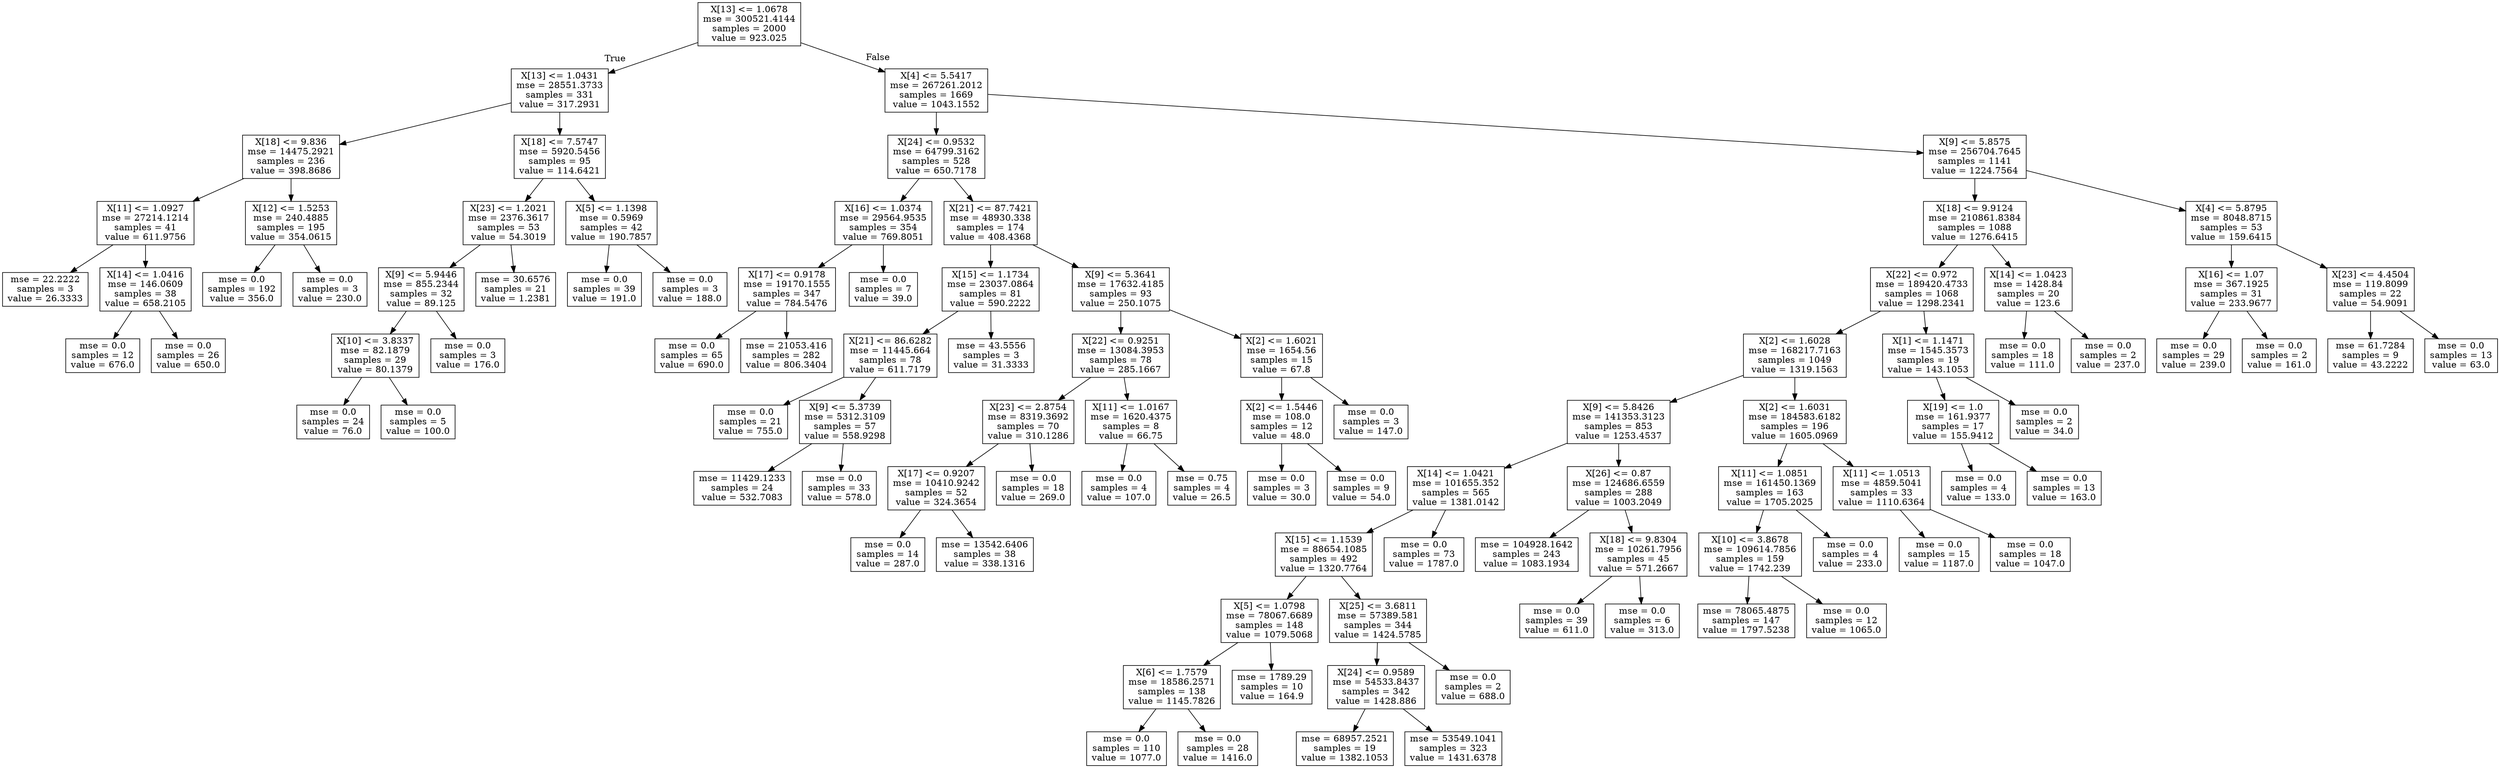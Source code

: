 digraph Tree {
node [shape=box] ;
0 [label="X[13] <= 1.0678\nmse = 300521.4144\nsamples = 2000\nvalue = 923.025"] ;
1 [label="X[13] <= 1.0431\nmse = 28551.3733\nsamples = 331\nvalue = 317.2931"] ;
0 -> 1 [labeldistance=2.5, labelangle=45, headlabel="True"] ;
2 [label="X[18] <= 9.836\nmse = 14475.2921\nsamples = 236\nvalue = 398.8686"] ;
1 -> 2 ;
3 [label="X[11] <= 1.0927\nmse = 27214.1214\nsamples = 41\nvalue = 611.9756"] ;
2 -> 3 ;
4 [label="mse = 22.2222\nsamples = 3\nvalue = 26.3333"] ;
3 -> 4 ;
5 [label="X[14] <= 1.0416\nmse = 146.0609\nsamples = 38\nvalue = 658.2105"] ;
3 -> 5 ;
6 [label="mse = 0.0\nsamples = 12\nvalue = 676.0"] ;
5 -> 6 ;
7 [label="mse = 0.0\nsamples = 26\nvalue = 650.0"] ;
5 -> 7 ;
8 [label="X[12] <= 1.5253\nmse = 240.4885\nsamples = 195\nvalue = 354.0615"] ;
2 -> 8 ;
9 [label="mse = 0.0\nsamples = 192\nvalue = 356.0"] ;
8 -> 9 ;
10 [label="mse = 0.0\nsamples = 3\nvalue = 230.0"] ;
8 -> 10 ;
11 [label="X[18] <= 7.5747\nmse = 5920.5456\nsamples = 95\nvalue = 114.6421"] ;
1 -> 11 ;
12 [label="X[23] <= 1.2021\nmse = 2376.3617\nsamples = 53\nvalue = 54.3019"] ;
11 -> 12 ;
13 [label="X[9] <= 5.9446\nmse = 855.2344\nsamples = 32\nvalue = 89.125"] ;
12 -> 13 ;
14 [label="X[10] <= 3.8337\nmse = 82.1879\nsamples = 29\nvalue = 80.1379"] ;
13 -> 14 ;
15 [label="mse = 0.0\nsamples = 24\nvalue = 76.0"] ;
14 -> 15 ;
16 [label="mse = 0.0\nsamples = 5\nvalue = 100.0"] ;
14 -> 16 ;
17 [label="mse = 0.0\nsamples = 3\nvalue = 176.0"] ;
13 -> 17 ;
18 [label="mse = 30.6576\nsamples = 21\nvalue = 1.2381"] ;
12 -> 18 ;
19 [label="X[5] <= 1.1398\nmse = 0.5969\nsamples = 42\nvalue = 190.7857"] ;
11 -> 19 ;
20 [label="mse = 0.0\nsamples = 39\nvalue = 191.0"] ;
19 -> 20 ;
21 [label="mse = 0.0\nsamples = 3\nvalue = 188.0"] ;
19 -> 21 ;
22 [label="X[4] <= 5.5417\nmse = 267261.2012\nsamples = 1669\nvalue = 1043.1552"] ;
0 -> 22 [labeldistance=2.5, labelangle=-45, headlabel="False"] ;
23 [label="X[24] <= 0.9532\nmse = 64799.3162\nsamples = 528\nvalue = 650.7178"] ;
22 -> 23 ;
24 [label="X[16] <= 1.0374\nmse = 29564.9535\nsamples = 354\nvalue = 769.8051"] ;
23 -> 24 ;
25 [label="X[17] <= 0.9178\nmse = 19170.1555\nsamples = 347\nvalue = 784.5476"] ;
24 -> 25 ;
26 [label="mse = 0.0\nsamples = 65\nvalue = 690.0"] ;
25 -> 26 ;
27 [label="mse = 21053.416\nsamples = 282\nvalue = 806.3404"] ;
25 -> 27 ;
28 [label="mse = 0.0\nsamples = 7\nvalue = 39.0"] ;
24 -> 28 ;
29 [label="X[21] <= 87.7421\nmse = 48930.338\nsamples = 174\nvalue = 408.4368"] ;
23 -> 29 ;
30 [label="X[15] <= 1.1734\nmse = 23037.0864\nsamples = 81\nvalue = 590.2222"] ;
29 -> 30 ;
31 [label="X[21] <= 86.6282\nmse = 11445.664\nsamples = 78\nvalue = 611.7179"] ;
30 -> 31 ;
32 [label="mse = 0.0\nsamples = 21\nvalue = 755.0"] ;
31 -> 32 ;
33 [label="X[9] <= 5.3739\nmse = 5312.3109\nsamples = 57\nvalue = 558.9298"] ;
31 -> 33 ;
34 [label="mse = 11429.1233\nsamples = 24\nvalue = 532.7083"] ;
33 -> 34 ;
35 [label="mse = 0.0\nsamples = 33\nvalue = 578.0"] ;
33 -> 35 ;
36 [label="mse = 43.5556\nsamples = 3\nvalue = 31.3333"] ;
30 -> 36 ;
37 [label="X[9] <= 5.3641\nmse = 17632.4185\nsamples = 93\nvalue = 250.1075"] ;
29 -> 37 ;
38 [label="X[22] <= 0.9251\nmse = 13084.3953\nsamples = 78\nvalue = 285.1667"] ;
37 -> 38 ;
39 [label="X[23] <= 2.8754\nmse = 8319.3692\nsamples = 70\nvalue = 310.1286"] ;
38 -> 39 ;
40 [label="X[17] <= 0.9207\nmse = 10410.9242\nsamples = 52\nvalue = 324.3654"] ;
39 -> 40 ;
41 [label="mse = 0.0\nsamples = 14\nvalue = 287.0"] ;
40 -> 41 ;
42 [label="mse = 13542.6406\nsamples = 38\nvalue = 338.1316"] ;
40 -> 42 ;
43 [label="mse = 0.0\nsamples = 18\nvalue = 269.0"] ;
39 -> 43 ;
44 [label="X[11] <= 1.0167\nmse = 1620.4375\nsamples = 8\nvalue = 66.75"] ;
38 -> 44 ;
45 [label="mse = 0.0\nsamples = 4\nvalue = 107.0"] ;
44 -> 45 ;
46 [label="mse = 0.75\nsamples = 4\nvalue = 26.5"] ;
44 -> 46 ;
47 [label="X[2] <= 1.6021\nmse = 1654.56\nsamples = 15\nvalue = 67.8"] ;
37 -> 47 ;
48 [label="X[2] <= 1.5446\nmse = 108.0\nsamples = 12\nvalue = 48.0"] ;
47 -> 48 ;
49 [label="mse = 0.0\nsamples = 3\nvalue = 30.0"] ;
48 -> 49 ;
50 [label="mse = 0.0\nsamples = 9\nvalue = 54.0"] ;
48 -> 50 ;
51 [label="mse = 0.0\nsamples = 3\nvalue = 147.0"] ;
47 -> 51 ;
52 [label="X[9] <= 5.8575\nmse = 256704.7645\nsamples = 1141\nvalue = 1224.7564"] ;
22 -> 52 ;
53 [label="X[18] <= 9.9124\nmse = 210861.8384\nsamples = 1088\nvalue = 1276.6415"] ;
52 -> 53 ;
54 [label="X[22] <= 0.972\nmse = 189420.4733\nsamples = 1068\nvalue = 1298.2341"] ;
53 -> 54 ;
55 [label="X[2] <= 1.6028\nmse = 168217.7163\nsamples = 1049\nvalue = 1319.1563"] ;
54 -> 55 ;
56 [label="X[9] <= 5.8426\nmse = 141353.3123\nsamples = 853\nvalue = 1253.4537"] ;
55 -> 56 ;
57 [label="X[14] <= 1.0421\nmse = 101655.352\nsamples = 565\nvalue = 1381.0142"] ;
56 -> 57 ;
58 [label="X[15] <= 1.1539\nmse = 88654.1085\nsamples = 492\nvalue = 1320.7764"] ;
57 -> 58 ;
59 [label="X[5] <= 1.0798\nmse = 78067.6689\nsamples = 148\nvalue = 1079.5068"] ;
58 -> 59 ;
60 [label="X[6] <= 1.7579\nmse = 18586.2571\nsamples = 138\nvalue = 1145.7826"] ;
59 -> 60 ;
61 [label="mse = 0.0\nsamples = 110\nvalue = 1077.0"] ;
60 -> 61 ;
62 [label="mse = 0.0\nsamples = 28\nvalue = 1416.0"] ;
60 -> 62 ;
63 [label="mse = 1789.29\nsamples = 10\nvalue = 164.9"] ;
59 -> 63 ;
64 [label="X[25] <= 3.6811\nmse = 57389.581\nsamples = 344\nvalue = 1424.5785"] ;
58 -> 64 ;
65 [label="X[24] <= 0.9589\nmse = 54533.8437\nsamples = 342\nvalue = 1428.886"] ;
64 -> 65 ;
66 [label="mse = 68957.2521\nsamples = 19\nvalue = 1382.1053"] ;
65 -> 66 ;
67 [label="mse = 53549.1041\nsamples = 323\nvalue = 1431.6378"] ;
65 -> 67 ;
68 [label="mse = 0.0\nsamples = 2\nvalue = 688.0"] ;
64 -> 68 ;
69 [label="mse = 0.0\nsamples = 73\nvalue = 1787.0"] ;
57 -> 69 ;
70 [label="X[26] <= 0.87\nmse = 124686.6559\nsamples = 288\nvalue = 1003.2049"] ;
56 -> 70 ;
71 [label="mse = 104928.1642\nsamples = 243\nvalue = 1083.1934"] ;
70 -> 71 ;
72 [label="X[18] <= 9.8304\nmse = 10261.7956\nsamples = 45\nvalue = 571.2667"] ;
70 -> 72 ;
73 [label="mse = 0.0\nsamples = 39\nvalue = 611.0"] ;
72 -> 73 ;
74 [label="mse = 0.0\nsamples = 6\nvalue = 313.0"] ;
72 -> 74 ;
75 [label="X[2] <= 1.6031\nmse = 184583.6182\nsamples = 196\nvalue = 1605.0969"] ;
55 -> 75 ;
76 [label="X[11] <= 1.0851\nmse = 161450.1369\nsamples = 163\nvalue = 1705.2025"] ;
75 -> 76 ;
77 [label="X[10] <= 3.8678\nmse = 109614.7856\nsamples = 159\nvalue = 1742.239"] ;
76 -> 77 ;
78 [label="mse = 78065.4875\nsamples = 147\nvalue = 1797.5238"] ;
77 -> 78 ;
79 [label="mse = 0.0\nsamples = 12\nvalue = 1065.0"] ;
77 -> 79 ;
80 [label="mse = 0.0\nsamples = 4\nvalue = 233.0"] ;
76 -> 80 ;
81 [label="X[11] <= 1.0513\nmse = 4859.5041\nsamples = 33\nvalue = 1110.6364"] ;
75 -> 81 ;
82 [label="mse = 0.0\nsamples = 15\nvalue = 1187.0"] ;
81 -> 82 ;
83 [label="mse = 0.0\nsamples = 18\nvalue = 1047.0"] ;
81 -> 83 ;
84 [label="X[1] <= 1.1471\nmse = 1545.3573\nsamples = 19\nvalue = 143.1053"] ;
54 -> 84 ;
85 [label="X[19] <= 1.0\nmse = 161.9377\nsamples = 17\nvalue = 155.9412"] ;
84 -> 85 ;
86 [label="mse = 0.0\nsamples = 4\nvalue = 133.0"] ;
85 -> 86 ;
87 [label="mse = 0.0\nsamples = 13\nvalue = 163.0"] ;
85 -> 87 ;
88 [label="mse = 0.0\nsamples = 2\nvalue = 34.0"] ;
84 -> 88 ;
89 [label="X[14] <= 1.0423\nmse = 1428.84\nsamples = 20\nvalue = 123.6"] ;
53 -> 89 ;
90 [label="mse = 0.0\nsamples = 18\nvalue = 111.0"] ;
89 -> 90 ;
91 [label="mse = 0.0\nsamples = 2\nvalue = 237.0"] ;
89 -> 91 ;
92 [label="X[4] <= 5.8795\nmse = 8048.8715\nsamples = 53\nvalue = 159.6415"] ;
52 -> 92 ;
93 [label="X[16] <= 1.07\nmse = 367.1925\nsamples = 31\nvalue = 233.9677"] ;
92 -> 93 ;
94 [label="mse = 0.0\nsamples = 29\nvalue = 239.0"] ;
93 -> 94 ;
95 [label="mse = 0.0\nsamples = 2\nvalue = 161.0"] ;
93 -> 95 ;
96 [label="X[23] <= 4.4504\nmse = 119.8099\nsamples = 22\nvalue = 54.9091"] ;
92 -> 96 ;
97 [label="mse = 61.7284\nsamples = 9\nvalue = 43.2222"] ;
96 -> 97 ;
98 [label="mse = 0.0\nsamples = 13\nvalue = 63.0"] ;
96 -> 98 ;
}